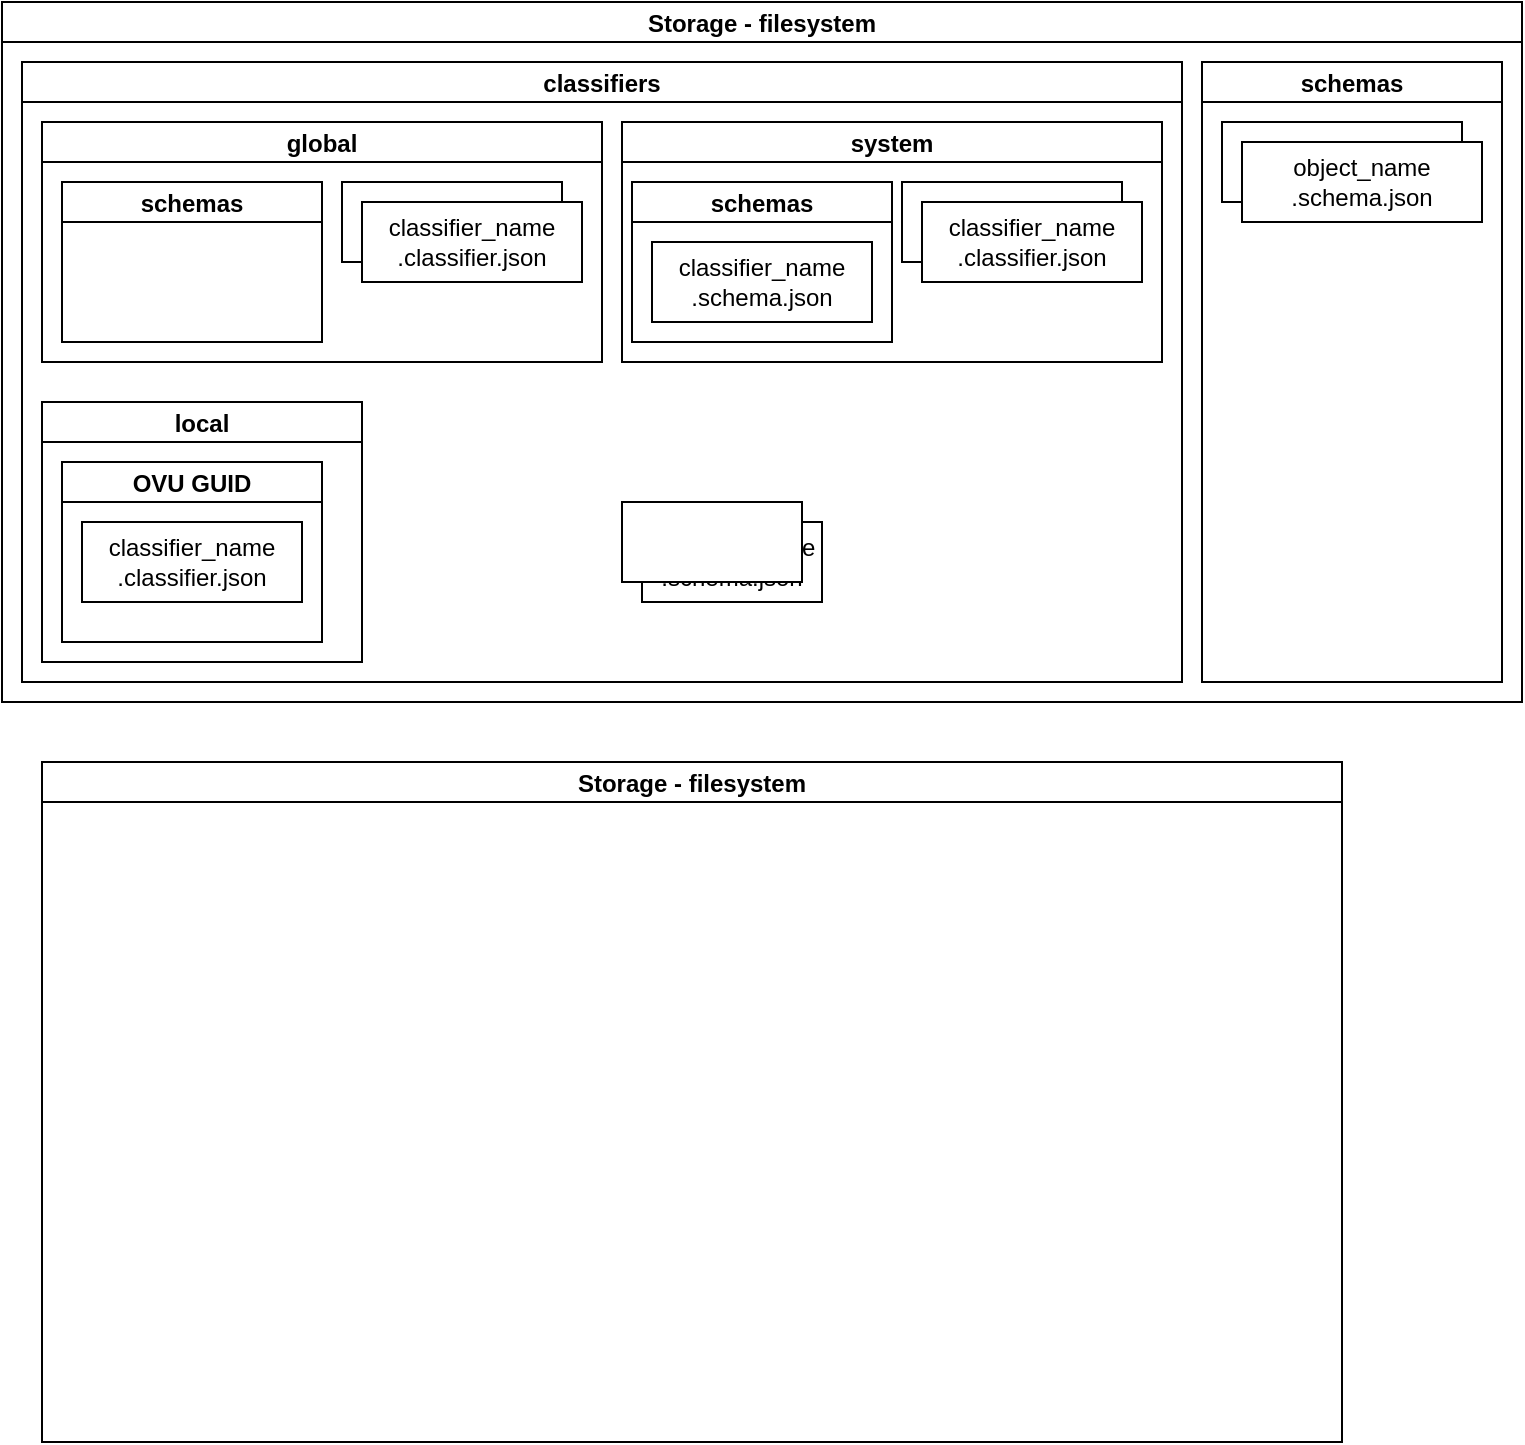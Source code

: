 <mxfile version="21.6.1" type="github">
  <diagram name="Страница 1" id="JitTd_IMZwC5bZD_vbZD">
    <mxGraphModel dx="1434" dy="747" grid="1" gridSize="10" guides="1" tooltips="1" connect="1" arrows="1" fold="1" page="1" pageScale="1" pageWidth="827" pageHeight="1169" math="0" shadow="0">
      <root>
        <mxCell id="0" />
        <mxCell id="1" parent="0" />
        <mxCell id="nBOdrs7TVnGfuyen_7ym-8" value="Storage - filesystem" style="swimlane;startSize=20;horizontal=1;containerType=tree;newEdgeStyle={&quot;edgeStyle&quot;:&quot;elbowEdgeStyle&quot;,&quot;startArrow&quot;:&quot;none&quot;,&quot;endArrow&quot;:&quot;none&quot;};" vertex="1" parent="1">
          <mxGeometry x="40" y="40" width="760" height="350" as="geometry">
            <mxRectangle x="40" y="40" width="160" height="30" as="alternateBounds" />
          </mxGeometry>
        </mxCell>
        <mxCell id="nBOdrs7TVnGfuyen_7ym-16" value="classifiers" style="swimlane;startSize=20;horizontal=1;containerType=tree;newEdgeStyle={&quot;edgeStyle&quot;:&quot;elbowEdgeStyle&quot;,&quot;startArrow&quot;:&quot;none&quot;,&quot;endArrow&quot;:&quot;none&quot;};" vertex="1" parent="nBOdrs7TVnGfuyen_7ym-8">
          <mxGeometry x="10" y="30" width="580" height="310" as="geometry">
            <mxRectangle x="40" y="40" width="160" height="30" as="alternateBounds" />
          </mxGeometry>
        </mxCell>
        <mxCell id="nBOdrs7TVnGfuyen_7ym-19" value="global" style="swimlane;startSize=20;horizontal=1;containerType=tree;newEdgeStyle={&quot;edgeStyle&quot;:&quot;elbowEdgeStyle&quot;,&quot;startArrow&quot;:&quot;none&quot;,&quot;endArrow&quot;:&quot;none&quot;};" vertex="1" parent="nBOdrs7TVnGfuyen_7ym-16">
          <mxGeometry x="10" y="30" width="280" height="120" as="geometry">
            <mxRectangle x="40" y="40" width="160" height="30" as="alternateBounds" />
          </mxGeometry>
        </mxCell>
        <mxCell id="nBOdrs7TVnGfuyen_7ym-20" value="schemas" style="swimlane;startSize=20;horizontal=1;containerType=tree;newEdgeStyle={&quot;edgeStyle&quot;:&quot;elbowEdgeStyle&quot;,&quot;startArrow&quot;:&quot;none&quot;,&quot;endArrow&quot;:&quot;none&quot;};" vertex="1" parent="nBOdrs7TVnGfuyen_7ym-19">
          <mxGeometry x="10" y="30" width="130" height="80" as="geometry">
            <mxRectangle x="10" y="30" width="160" height="30" as="alternateBounds" />
          </mxGeometry>
        </mxCell>
        <mxCell id="nBOdrs7TVnGfuyen_7ym-38" value="" style="group" vertex="1" connectable="0" parent="nBOdrs7TVnGfuyen_7ym-19">
          <mxGeometry x="150" y="30" width="120" height="50" as="geometry" />
        </mxCell>
        <mxCell id="nBOdrs7TVnGfuyen_7ym-37" value="" style="rounded=0;whiteSpace=wrap;html=1;" vertex="1" parent="nBOdrs7TVnGfuyen_7ym-38">
          <mxGeometry width="110" height="40" as="geometry" />
        </mxCell>
        <mxCell id="nBOdrs7TVnGfuyen_7ym-31" value="classifier_name&lt;br&gt;.classifier.json" style="rounded=0;whiteSpace=wrap;html=1;" vertex="1" parent="nBOdrs7TVnGfuyen_7ym-38">
          <mxGeometry x="10" y="10" width="110" height="40" as="geometry" />
        </mxCell>
        <mxCell id="nBOdrs7TVnGfuyen_7ym-24" value="system" style="swimlane;startSize=20;horizontal=1;containerType=tree;newEdgeStyle={&quot;edgeStyle&quot;:&quot;elbowEdgeStyle&quot;,&quot;startArrow&quot;:&quot;none&quot;,&quot;endArrow&quot;:&quot;none&quot;};" vertex="1" parent="nBOdrs7TVnGfuyen_7ym-16">
          <mxGeometry x="300" y="30" width="270" height="120" as="geometry">
            <mxRectangle x="40" y="40" width="160" height="30" as="alternateBounds" />
          </mxGeometry>
        </mxCell>
        <mxCell id="nBOdrs7TVnGfuyen_7ym-29" value="schemas" style="swimlane;startSize=20;horizontal=1;containerType=tree;newEdgeStyle={&quot;edgeStyle&quot;:&quot;elbowEdgeStyle&quot;,&quot;startArrow&quot;:&quot;none&quot;,&quot;endArrow&quot;:&quot;none&quot;};" vertex="1" parent="nBOdrs7TVnGfuyen_7ym-24">
          <mxGeometry x="5" y="30" width="130" height="80" as="geometry">
            <mxRectangle x="10" y="30" width="160" height="30" as="alternateBounds" />
          </mxGeometry>
        </mxCell>
        <mxCell id="nBOdrs7TVnGfuyen_7ym-30" value="classifier_name&lt;br&gt;.schema.json" style="rounded=0;whiteSpace=wrap;html=1;" vertex="1" parent="nBOdrs7TVnGfuyen_7ym-29">
          <mxGeometry x="10" y="30" width="110" height="40" as="geometry" />
        </mxCell>
        <mxCell id="nBOdrs7TVnGfuyen_7ym-39" value="" style="group" vertex="1" connectable="0" parent="nBOdrs7TVnGfuyen_7ym-24">
          <mxGeometry x="140" y="30" width="120" height="50" as="geometry" />
        </mxCell>
        <mxCell id="nBOdrs7TVnGfuyen_7ym-40" value="" style="rounded=0;whiteSpace=wrap;html=1;" vertex="1" parent="nBOdrs7TVnGfuyen_7ym-39">
          <mxGeometry width="110" height="40" as="geometry" />
        </mxCell>
        <mxCell id="nBOdrs7TVnGfuyen_7ym-41" value="classifier_name&lt;br&gt;.classifier.json" style="rounded=0;whiteSpace=wrap;html=1;" vertex="1" parent="nBOdrs7TVnGfuyen_7ym-39">
          <mxGeometry x="10" y="10" width="110" height="40" as="geometry" />
        </mxCell>
        <mxCell id="nBOdrs7TVnGfuyen_7ym-21" value="local" style="swimlane;startSize=20;horizontal=1;containerType=tree;newEdgeStyle={&quot;edgeStyle&quot;:&quot;elbowEdgeStyle&quot;,&quot;startArrow&quot;:&quot;none&quot;,&quot;endArrow&quot;:&quot;none&quot;};" vertex="1" parent="nBOdrs7TVnGfuyen_7ym-16">
          <mxGeometry x="10" y="170" width="160" height="130" as="geometry">
            <mxRectangle x="40" y="40" width="160" height="30" as="alternateBounds" />
          </mxGeometry>
        </mxCell>
        <mxCell id="nBOdrs7TVnGfuyen_7ym-33" value="OVU GUID" style="swimlane;startSize=20;horizontal=1;containerType=tree;newEdgeStyle={&quot;edgeStyle&quot;:&quot;elbowEdgeStyle&quot;,&quot;startArrow&quot;:&quot;none&quot;,&quot;endArrow&quot;:&quot;none&quot;};" vertex="1" parent="nBOdrs7TVnGfuyen_7ym-21">
          <mxGeometry x="10" y="30" width="130" height="90" as="geometry">
            <mxRectangle x="10" y="30" width="160" height="30" as="alternateBounds" />
          </mxGeometry>
        </mxCell>
        <mxCell id="nBOdrs7TVnGfuyen_7ym-34" value="classifier_name&lt;br&gt;.classifier.json" style="rounded=0;whiteSpace=wrap;html=1;" vertex="1" parent="nBOdrs7TVnGfuyen_7ym-33">
          <mxGeometry x="10" y="30" width="110" height="40" as="geometry" />
        </mxCell>
        <mxCell id="nBOdrs7TVnGfuyen_7ym-25" value="classifier_name&lt;br&gt;.schema.json" style="rounded=0;whiteSpace=wrap;html=1;" vertex="1" parent="nBOdrs7TVnGfuyen_7ym-16">
          <mxGeometry x="310" y="230" width="90" height="40" as="geometry" />
        </mxCell>
        <mxCell id="nBOdrs7TVnGfuyen_7ym-22" value="schemas" style="swimlane;startSize=20;horizontal=1;containerType=tree;newEdgeStyle={&quot;edgeStyle&quot;:&quot;elbowEdgeStyle&quot;,&quot;startArrow&quot;:&quot;none&quot;,&quot;endArrow&quot;:&quot;none&quot;};" vertex="1" parent="nBOdrs7TVnGfuyen_7ym-8">
          <mxGeometry x="600" y="30" width="150" height="310" as="geometry">
            <mxRectangle x="40" y="40" width="160" height="30" as="alternateBounds" />
          </mxGeometry>
        </mxCell>
        <mxCell id="nBOdrs7TVnGfuyen_7ym-35" value="" style="rounded=0;whiteSpace=wrap;html=1;" vertex="1" parent="nBOdrs7TVnGfuyen_7ym-22">
          <mxGeometry x="10" y="30" width="120" height="40" as="geometry" />
        </mxCell>
        <mxCell id="nBOdrs7TVnGfuyen_7ym-36" value="object_name&lt;br&gt;.schema.json" style="rounded=0;whiteSpace=wrap;html=1;" vertex="1" parent="nBOdrs7TVnGfuyen_7ym-22">
          <mxGeometry x="20" y="40" width="120" height="40" as="geometry" />
        </mxCell>
        <mxCell id="nBOdrs7TVnGfuyen_7ym-23" value="Storage - filesystem" style="swimlane;startSize=20;horizontal=1;containerType=tree;newEdgeStyle={&quot;edgeStyle&quot;:&quot;elbowEdgeStyle&quot;,&quot;startArrow&quot;:&quot;none&quot;,&quot;endArrow&quot;:&quot;none&quot;};" vertex="1" parent="1">
          <mxGeometry x="60" y="420" width="650" height="340" as="geometry">
            <mxRectangle x="40" y="40" width="160" height="30" as="alternateBounds" />
          </mxGeometry>
        </mxCell>
        <mxCell id="nBOdrs7TVnGfuyen_7ym-42" value="" style="rounded=0;whiteSpace=wrap;html=1;" vertex="1" parent="1">
          <mxGeometry x="350" y="290" width="90" height="40" as="geometry" />
        </mxCell>
      </root>
    </mxGraphModel>
  </diagram>
</mxfile>
